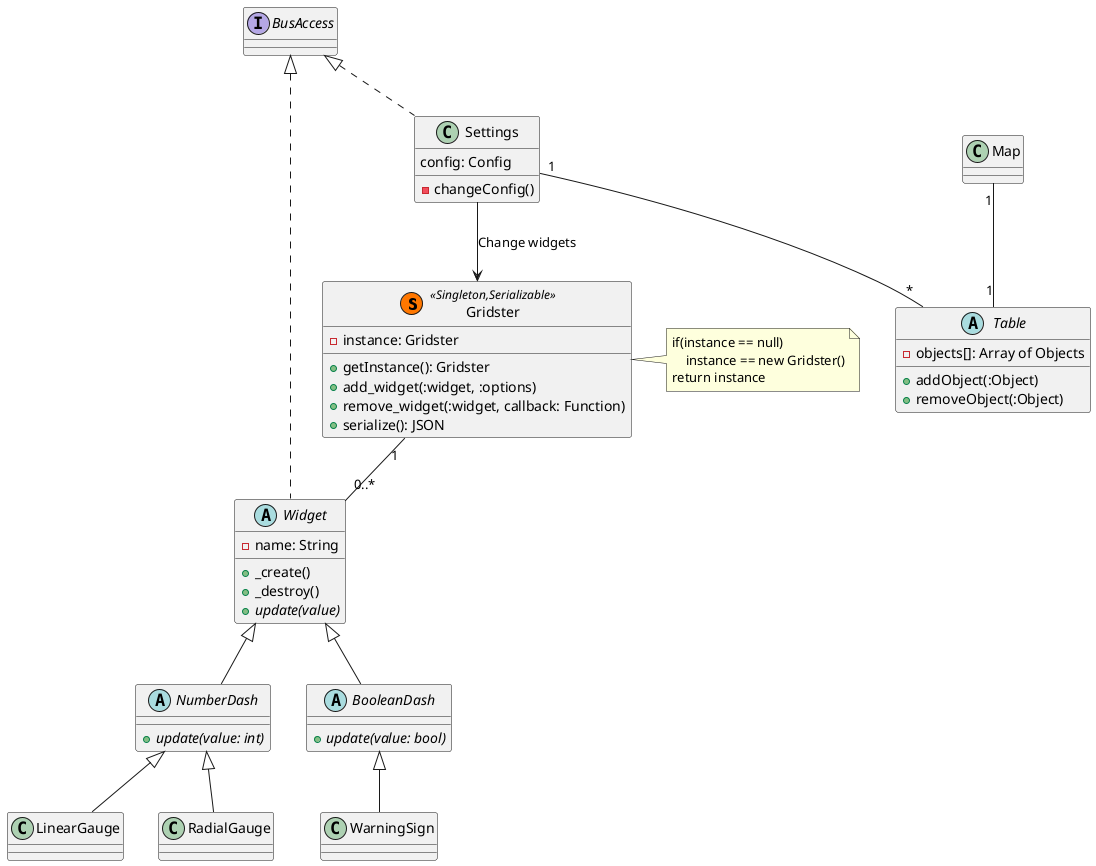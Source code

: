 @startuml


Gridster "1" -- "0..*" Widget


abstract class Widget implements BusAccess{
    -name: String
    +_create()
    +_destroy()
    +{abstract} update(value)
}

abstract class NumberDash extends Widget{
    +{abstract} update(value: int)
}

abstract class BooleanDash extends Widget{
    +{abstract} update(value: bool)
}

class LinearGauge extends NumberDash{
}

class RadialGauge extends NumberDash{
}

class WarningSign extends BooleanDash{
}

class Gridster << (S,#FF7700) Singleton,Serializable >> {
    -instance: Gridster
    +getInstance(): Gridster
    +add_widget(:widget, :options)
    +remove_widget(:widget, callback: Function)
    +serialize(): JSON 
}

note right of Gridster
    if(instance == null)
        instance == new Gridster()
    return instance
end note

'-------------------------------------

Settings "1"--"*" Table
Settings --> Gridster: Change widgets

class Settings implements BusAccess{
    config: Config
    -changeConfig()
}

abstract class Table {
    -objects[]: Array of Objects
    +addObject(:Object)
    +removeObject(:Object)
}


'-------------------------------------
Map "1"--"1" Table


class Map{
}



@enduml
